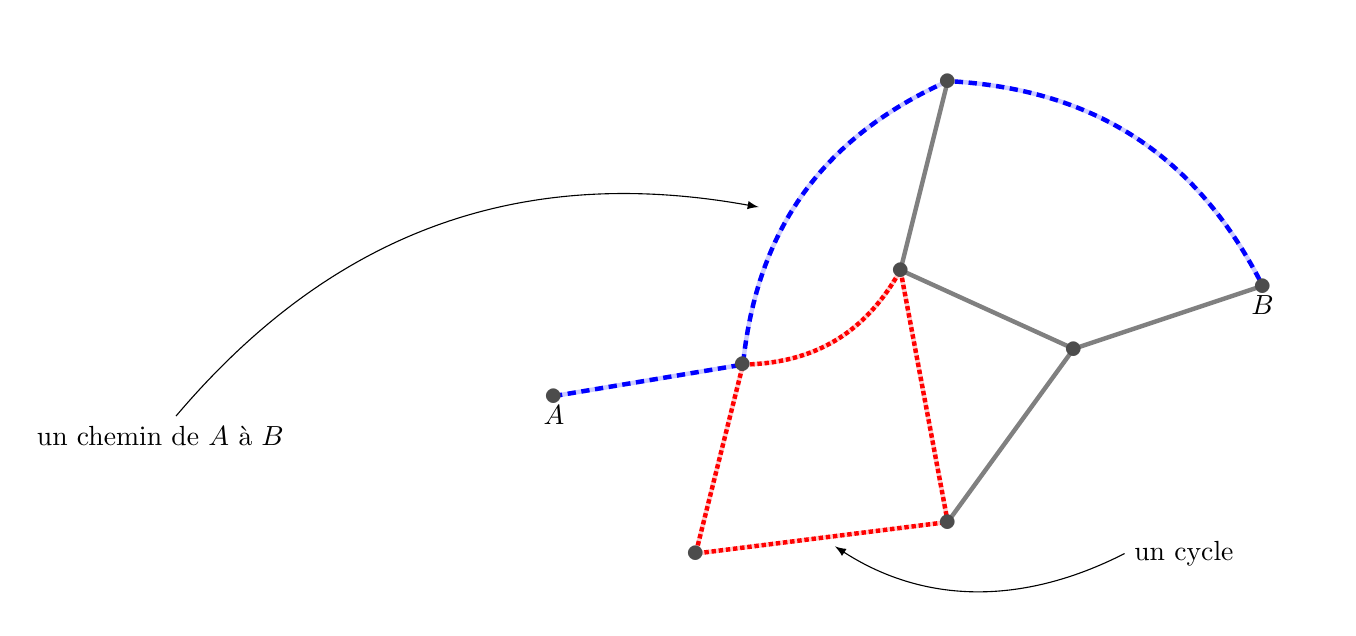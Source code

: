 \begin{tikzpicture}[scale=2]

\coordinate (P1) at (0,0);
\coordinate (P2) at (1.2,0.2);
\coordinate (P3) at (0.9,-1);
\coordinate (P4) at (2.5,-0.8);
\coordinate (P5) at (2.2,0.8);
\coordinate (P6) at (3.3,0.3);
\coordinate (P7) at (4.5,0.7);
\coordinate (P8) at (2.5,2);

\draw[ultra thick, black!50]
%  (P1) -- (P2)% -- (P3) -- (P4) -- (P5)
%  (P2) to[bend left] (P5)
%  (P2) to[bend right] (P5)
  (P4) -- (P6) -- (P7)
  (P5) -- (P6)
%  (P2) to[bend left] (P8) to[bend left] (P7)
  (P8) -- (P5)
;  

\draw[ultra thick, red!20]
(P2) to[bend right] (P5) -- (P4) -- (P3) -- (P2)
;  
\draw[densely dotted, ultra thick, red]
  (P2) to[bend right] (P5) -- (P4) -- (P3) -- (P2)
;  

\draw[ultra thick, blue!20]
(P1) -- (P2) to[bend left] (P8) to[bend left] (P7)
;  
\draw[densely dashed, ultra thick, blue]
  (P1) -- (P2) to[bend left] (P8) to[bend left] (P7)
;  

\foreach \i in {1,...,8}{
  \path (P\i) node[scale=5,black!70]{.};
}

% labels
\path[-latex]
  (-2.5,-0.25) node(S){un chemin de $A$ à $B$}
  (S) edge[bend left] (1.3,1.2);
;
\path[-latex, shorten > = 2mm]
  (4,-1) node(E){un cycle}
  (E.west) edge[bend left] ($(P3)!0.5!(P4)$)
;

\node at (P1)[below]{$A$};
\node at (P7)[below]{$B$};


\end{tikzpicture}